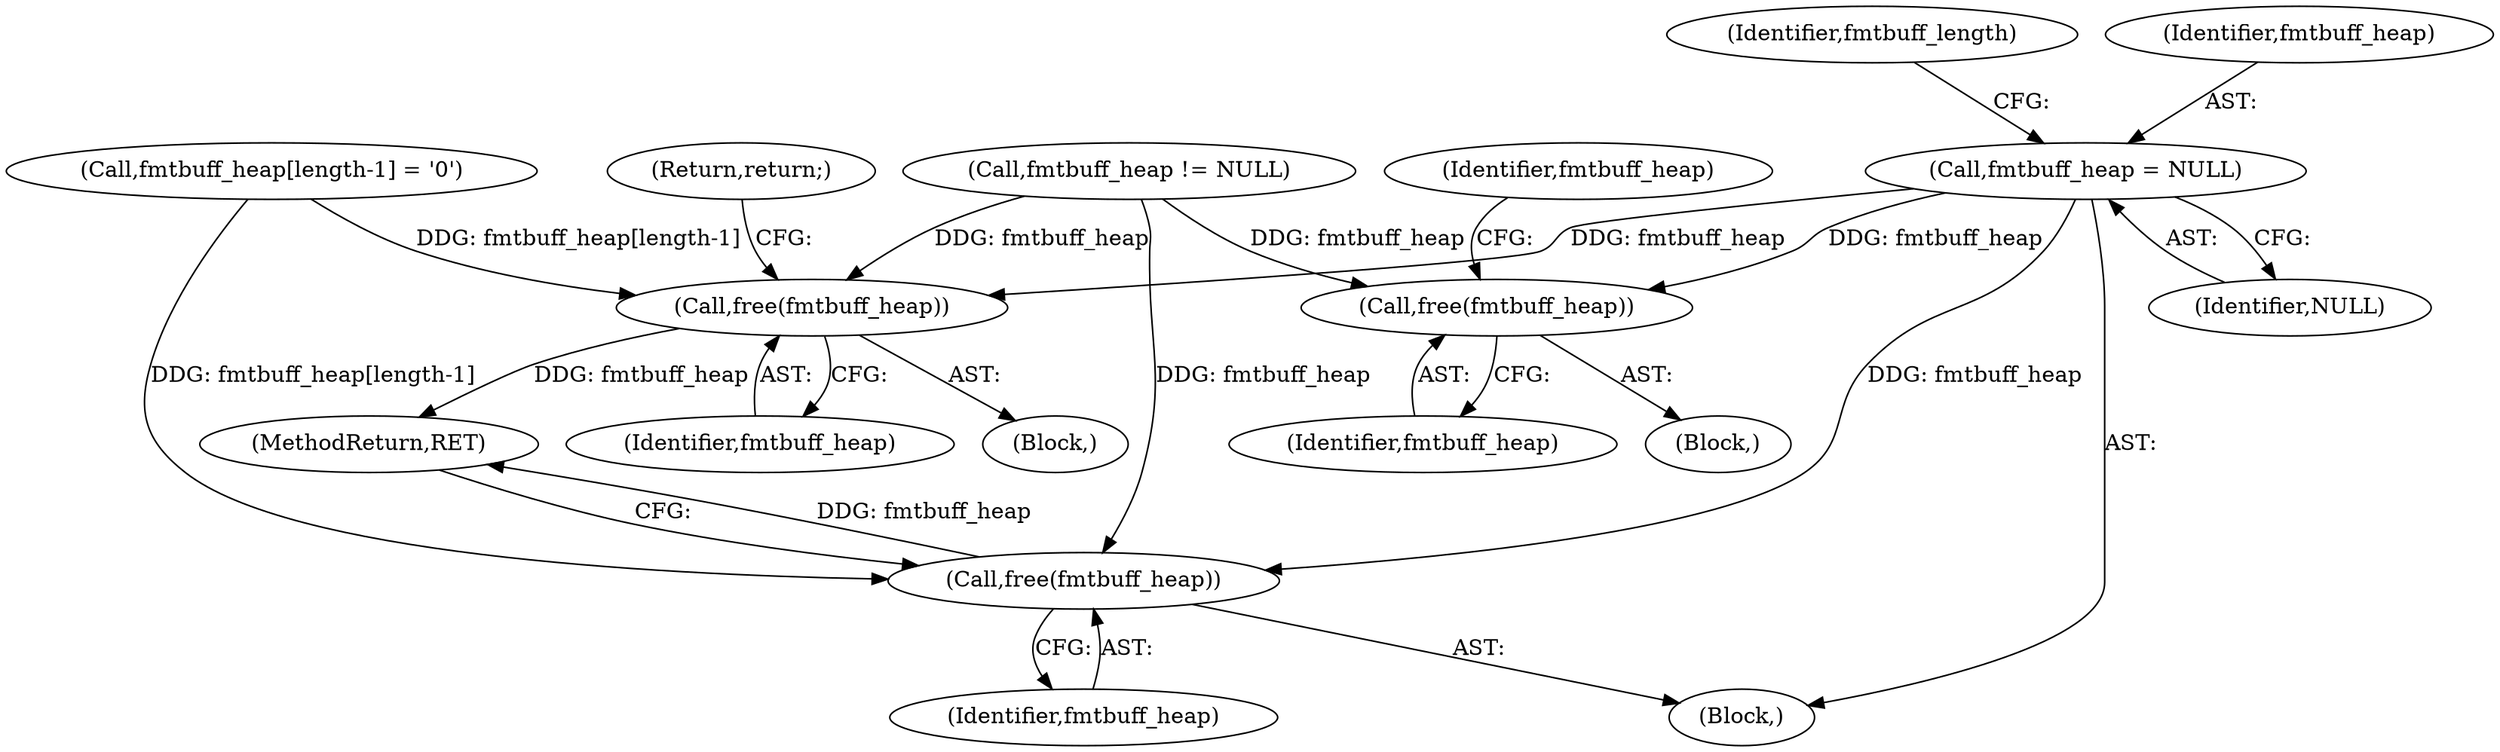 digraph "0_libarchive_e37b620fe8f14535d737e89a4dcabaed4517bf1a@pointer" {
"1000135" [label="(Call,fmtbuff_heap = NULL)"];
"1000206" [label="(Call,free(fmtbuff_heap))"];
"1000250" [label="(Call,free(fmtbuff_heap))"];
"1000360" [label="(Call,free(fmtbuff_heap))"];
"1000249" [label="(Block,)"];
"1000139" [label="(Identifier,fmtbuff_length)"];
"1000206" [label="(Call,free(fmtbuff_heap))"];
"1000252" [label="(Return,return;)"];
"1000207" [label="(Identifier,fmtbuff_heap)"];
"1000250" [label="(Call,free(fmtbuff_heap))"];
"1000213" [label="(Call,fmtbuff_heap != NULL)"];
"1000198" [label="(Call,fmtbuff_heap[length-1] = '\0')"];
"1000165" [label="(Block,)"];
"1000209" [label="(Identifier,fmtbuff_heap)"];
"1000251" [label="(Identifier,fmtbuff_heap)"];
"1000361" [label="(Identifier,fmtbuff_heap)"];
"1000122" [label="(Block,)"];
"1000362" [label="(MethodReturn,RET)"];
"1000136" [label="(Identifier,fmtbuff_heap)"];
"1000135" [label="(Call,fmtbuff_heap = NULL)"];
"1000137" [label="(Identifier,NULL)"];
"1000360" [label="(Call,free(fmtbuff_heap))"];
"1000135" -> "1000122"  [label="AST: "];
"1000135" -> "1000137"  [label="CFG: "];
"1000136" -> "1000135"  [label="AST: "];
"1000137" -> "1000135"  [label="AST: "];
"1000139" -> "1000135"  [label="CFG: "];
"1000135" -> "1000206"  [label="DDG: fmtbuff_heap"];
"1000135" -> "1000250"  [label="DDG: fmtbuff_heap"];
"1000135" -> "1000360"  [label="DDG: fmtbuff_heap"];
"1000206" -> "1000165"  [label="AST: "];
"1000206" -> "1000207"  [label="CFG: "];
"1000207" -> "1000206"  [label="AST: "];
"1000209" -> "1000206"  [label="CFG: "];
"1000213" -> "1000206"  [label="DDG: fmtbuff_heap"];
"1000250" -> "1000249"  [label="AST: "];
"1000250" -> "1000251"  [label="CFG: "];
"1000251" -> "1000250"  [label="AST: "];
"1000252" -> "1000250"  [label="CFG: "];
"1000250" -> "1000362"  [label="DDG: fmtbuff_heap"];
"1000213" -> "1000250"  [label="DDG: fmtbuff_heap"];
"1000198" -> "1000250"  [label="DDG: fmtbuff_heap[length-1]"];
"1000360" -> "1000122"  [label="AST: "];
"1000360" -> "1000361"  [label="CFG: "];
"1000361" -> "1000360"  [label="AST: "];
"1000362" -> "1000360"  [label="CFG: "];
"1000360" -> "1000362"  [label="DDG: fmtbuff_heap"];
"1000213" -> "1000360"  [label="DDG: fmtbuff_heap"];
"1000198" -> "1000360"  [label="DDG: fmtbuff_heap[length-1]"];
}
